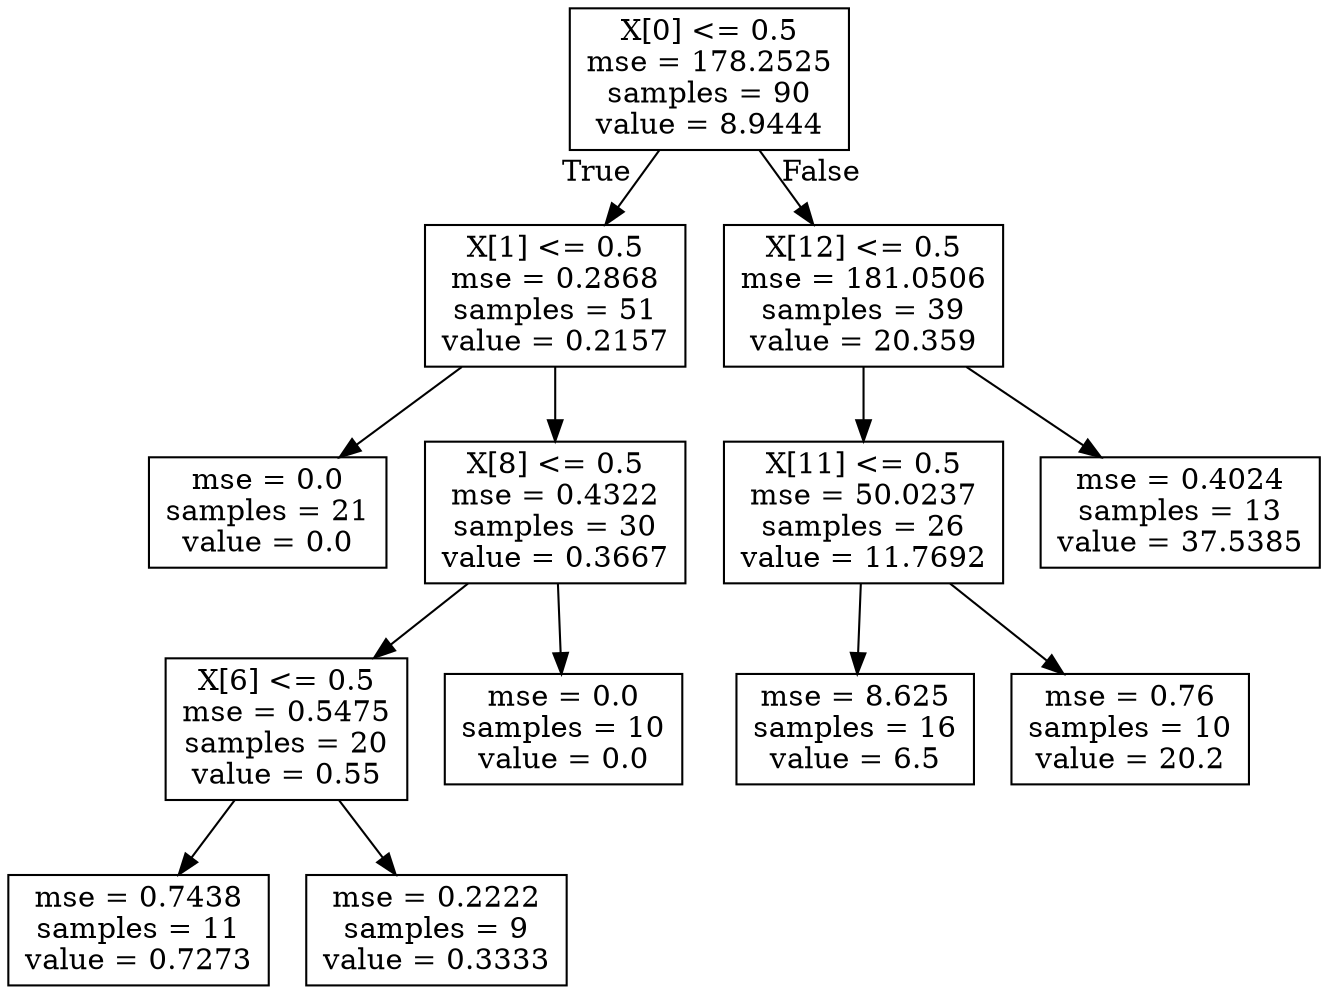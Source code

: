 digraph Tree {
node [shape=box] ;
0 [label="X[0] <= 0.5\nmse = 178.2525\nsamples = 90\nvalue = 8.9444"] ;
1 [label="X[1] <= 0.5\nmse = 0.2868\nsamples = 51\nvalue = 0.2157"] ;
0 -> 1 [labeldistance=2.5, labelangle=45, headlabel="True"] ;
2 [label="mse = 0.0\nsamples = 21\nvalue = 0.0"] ;
1 -> 2 ;
3 [label="X[8] <= 0.5\nmse = 0.4322\nsamples = 30\nvalue = 0.3667"] ;
1 -> 3 ;
4 [label="X[6] <= 0.5\nmse = 0.5475\nsamples = 20\nvalue = 0.55"] ;
3 -> 4 ;
5 [label="mse = 0.7438\nsamples = 11\nvalue = 0.7273"] ;
4 -> 5 ;
6 [label="mse = 0.2222\nsamples = 9\nvalue = 0.3333"] ;
4 -> 6 ;
7 [label="mse = 0.0\nsamples = 10\nvalue = 0.0"] ;
3 -> 7 ;
8 [label="X[12] <= 0.5\nmse = 181.0506\nsamples = 39\nvalue = 20.359"] ;
0 -> 8 [labeldistance=2.5, labelangle=-45, headlabel="False"] ;
9 [label="X[11] <= 0.5\nmse = 50.0237\nsamples = 26\nvalue = 11.7692"] ;
8 -> 9 ;
10 [label="mse = 8.625\nsamples = 16\nvalue = 6.5"] ;
9 -> 10 ;
11 [label="mse = 0.76\nsamples = 10\nvalue = 20.2"] ;
9 -> 11 ;
12 [label="mse = 0.4024\nsamples = 13\nvalue = 37.5385"] ;
8 -> 12 ;
}